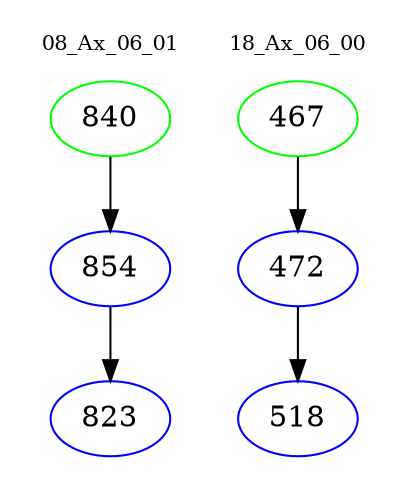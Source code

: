 digraph{
subgraph cluster_0 {
color = white
label = "08_Ax_06_01";
fontsize=10;
T0_840 [label="840", color="green"]
T0_840 -> T0_854 [color="black"]
T0_854 [label="854", color="blue"]
T0_854 -> T0_823 [color="black"]
T0_823 [label="823", color="blue"]
}
subgraph cluster_1 {
color = white
label = "18_Ax_06_00";
fontsize=10;
T1_467 [label="467", color="green"]
T1_467 -> T1_472 [color="black"]
T1_472 [label="472", color="blue"]
T1_472 -> T1_518 [color="black"]
T1_518 [label="518", color="blue"]
}
}
